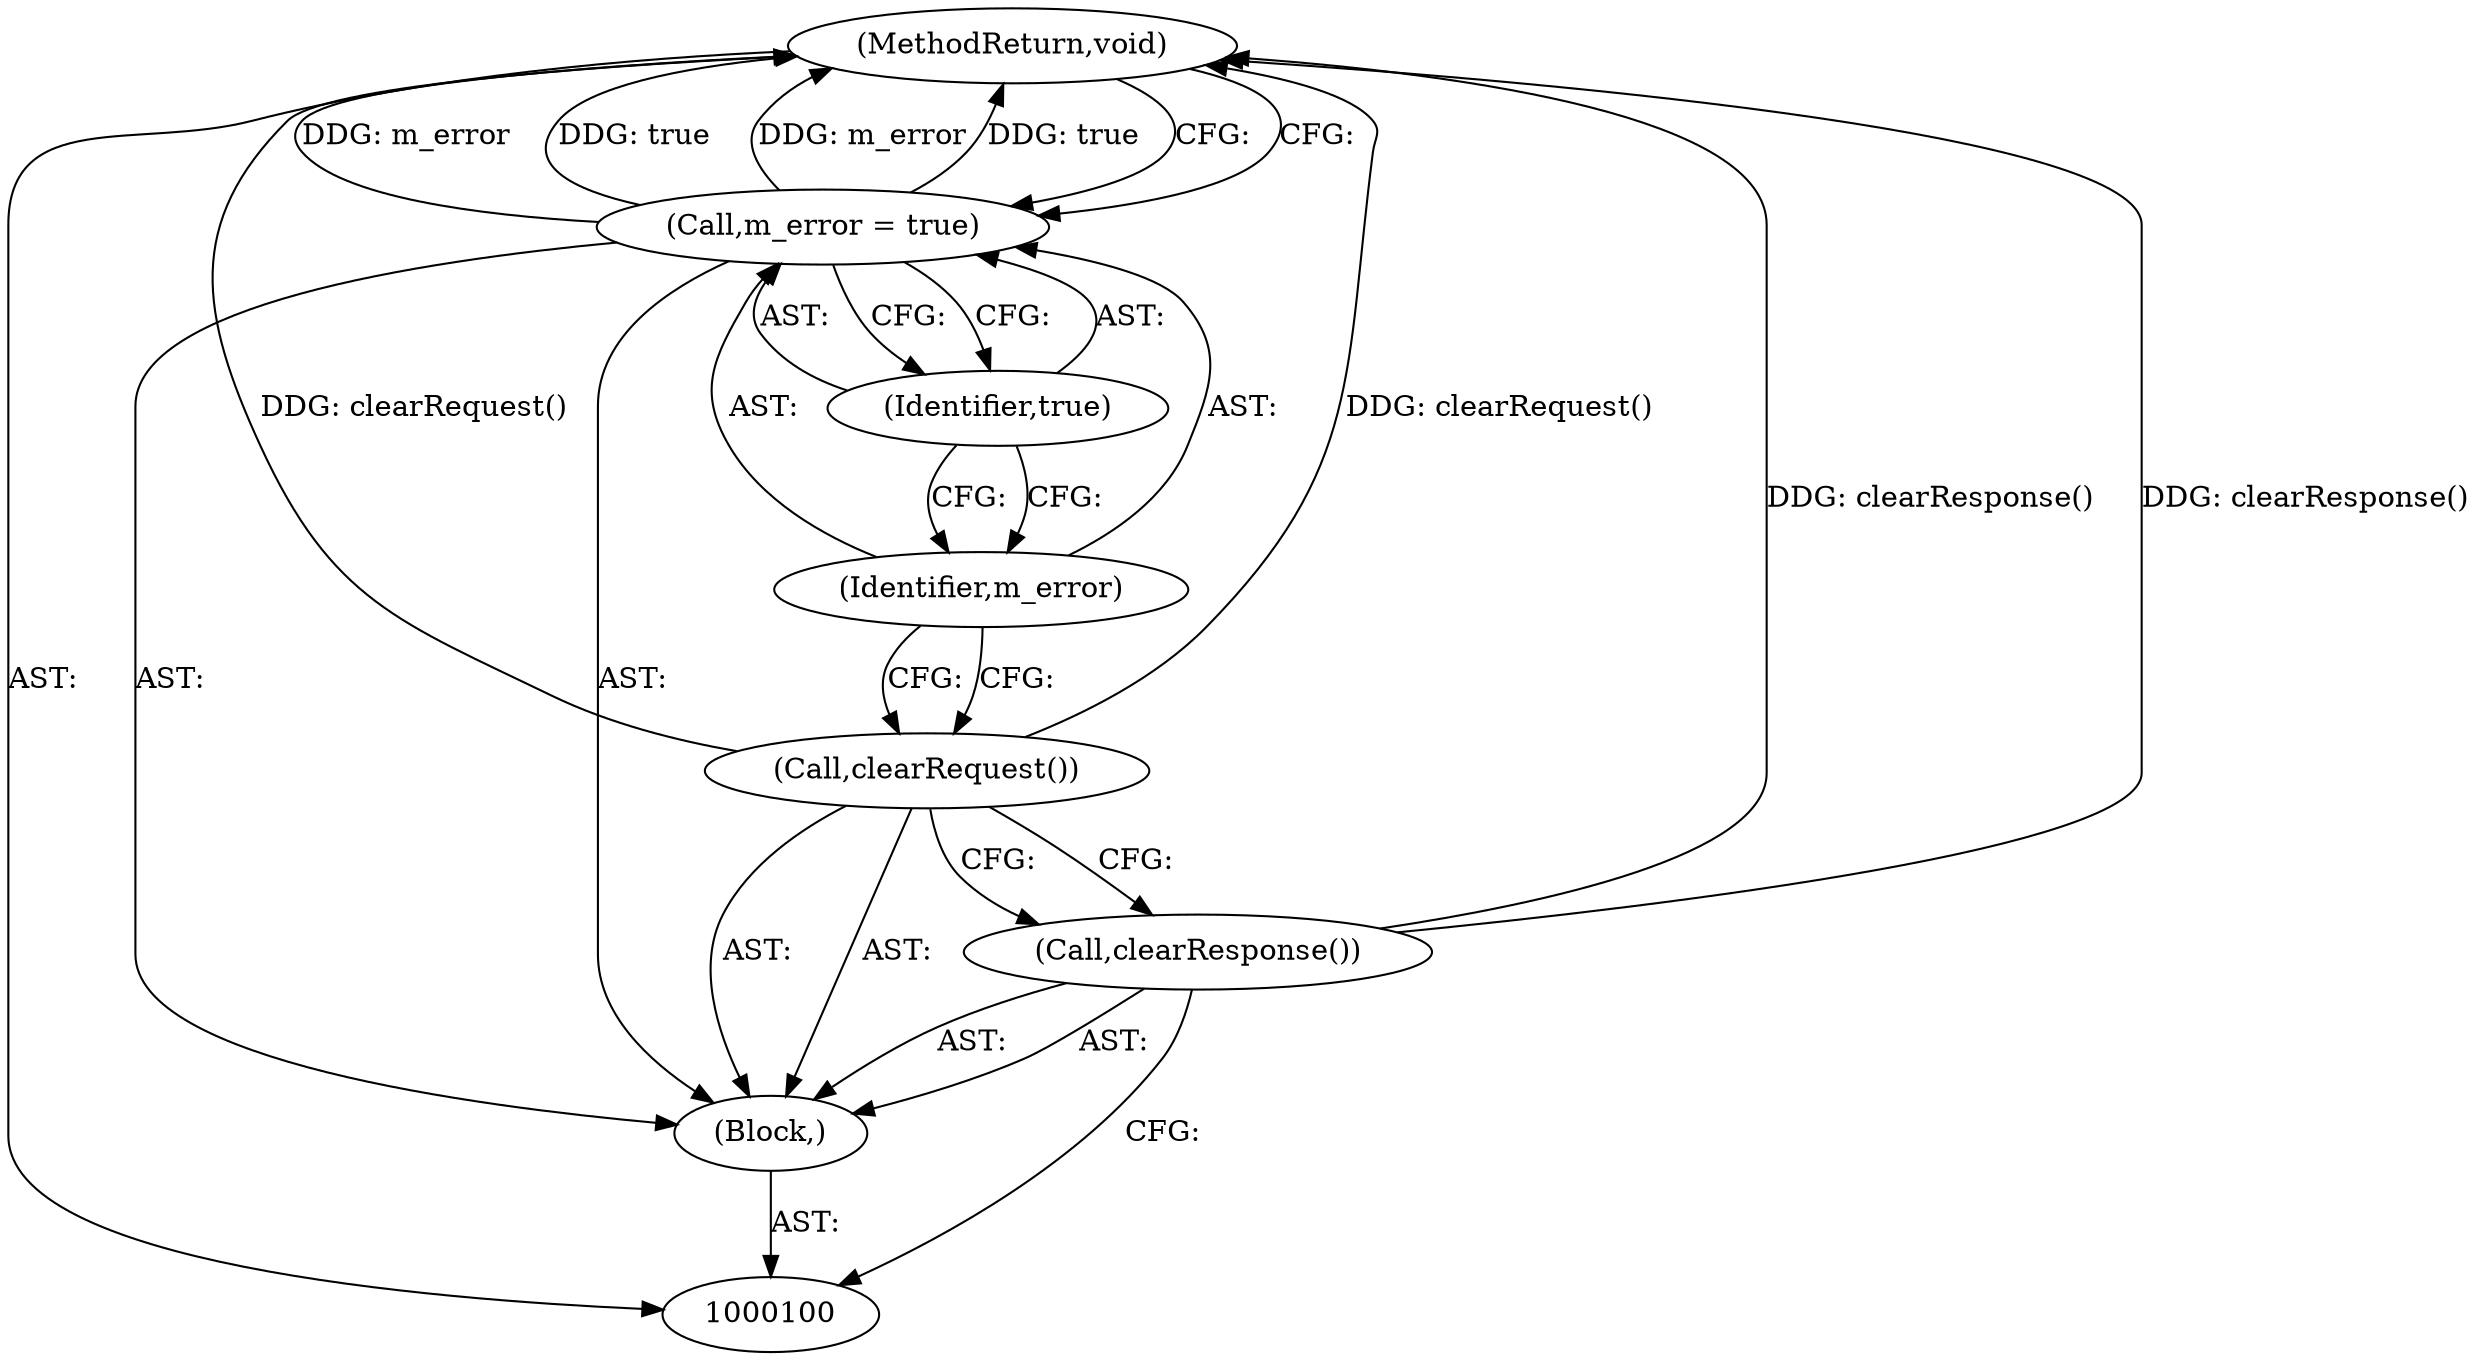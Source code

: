 digraph "0_Chrome_aa1a102f73565feeb1d121d0d6c9524bebcdd75f_3" {
"1000107" [label="(MethodReturn,void)"];
"1000101" [label="(Block,)"];
"1000102" [label="(Call,clearResponse())"];
"1000103" [label="(Call,clearRequest())"];
"1000106" [label="(Identifier,true)"];
"1000104" [label="(Call,m_error = true)"];
"1000105" [label="(Identifier,m_error)"];
"1000107" -> "1000100"  [label="AST: "];
"1000107" -> "1000104"  [label="CFG: "];
"1000104" -> "1000107"  [label="DDG: m_error"];
"1000104" -> "1000107"  [label="DDG: true"];
"1000103" -> "1000107"  [label="DDG: clearRequest()"];
"1000102" -> "1000107"  [label="DDG: clearResponse()"];
"1000101" -> "1000100"  [label="AST: "];
"1000102" -> "1000101"  [label="AST: "];
"1000103" -> "1000101"  [label="AST: "];
"1000104" -> "1000101"  [label="AST: "];
"1000102" -> "1000101"  [label="AST: "];
"1000102" -> "1000100"  [label="CFG: "];
"1000103" -> "1000102"  [label="CFG: "];
"1000102" -> "1000107"  [label="DDG: clearResponse()"];
"1000103" -> "1000101"  [label="AST: "];
"1000103" -> "1000102"  [label="CFG: "];
"1000105" -> "1000103"  [label="CFG: "];
"1000103" -> "1000107"  [label="DDG: clearRequest()"];
"1000106" -> "1000104"  [label="AST: "];
"1000106" -> "1000105"  [label="CFG: "];
"1000104" -> "1000106"  [label="CFG: "];
"1000104" -> "1000101"  [label="AST: "];
"1000104" -> "1000106"  [label="CFG: "];
"1000105" -> "1000104"  [label="AST: "];
"1000106" -> "1000104"  [label="AST: "];
"1000107" -> "1000104"  [label="CFG: "];
"1000104" -> "1000107"  [label="DDG: m_error"];
"1000104" -> "1000107"  [label="DDG: true"];
"1000105" -> "1000104"  [label="AST: "];
"1000105" -> "1000103"  [label="CFG: "];
"1000106" -> "1000105"  [label="CFG: "];
}
